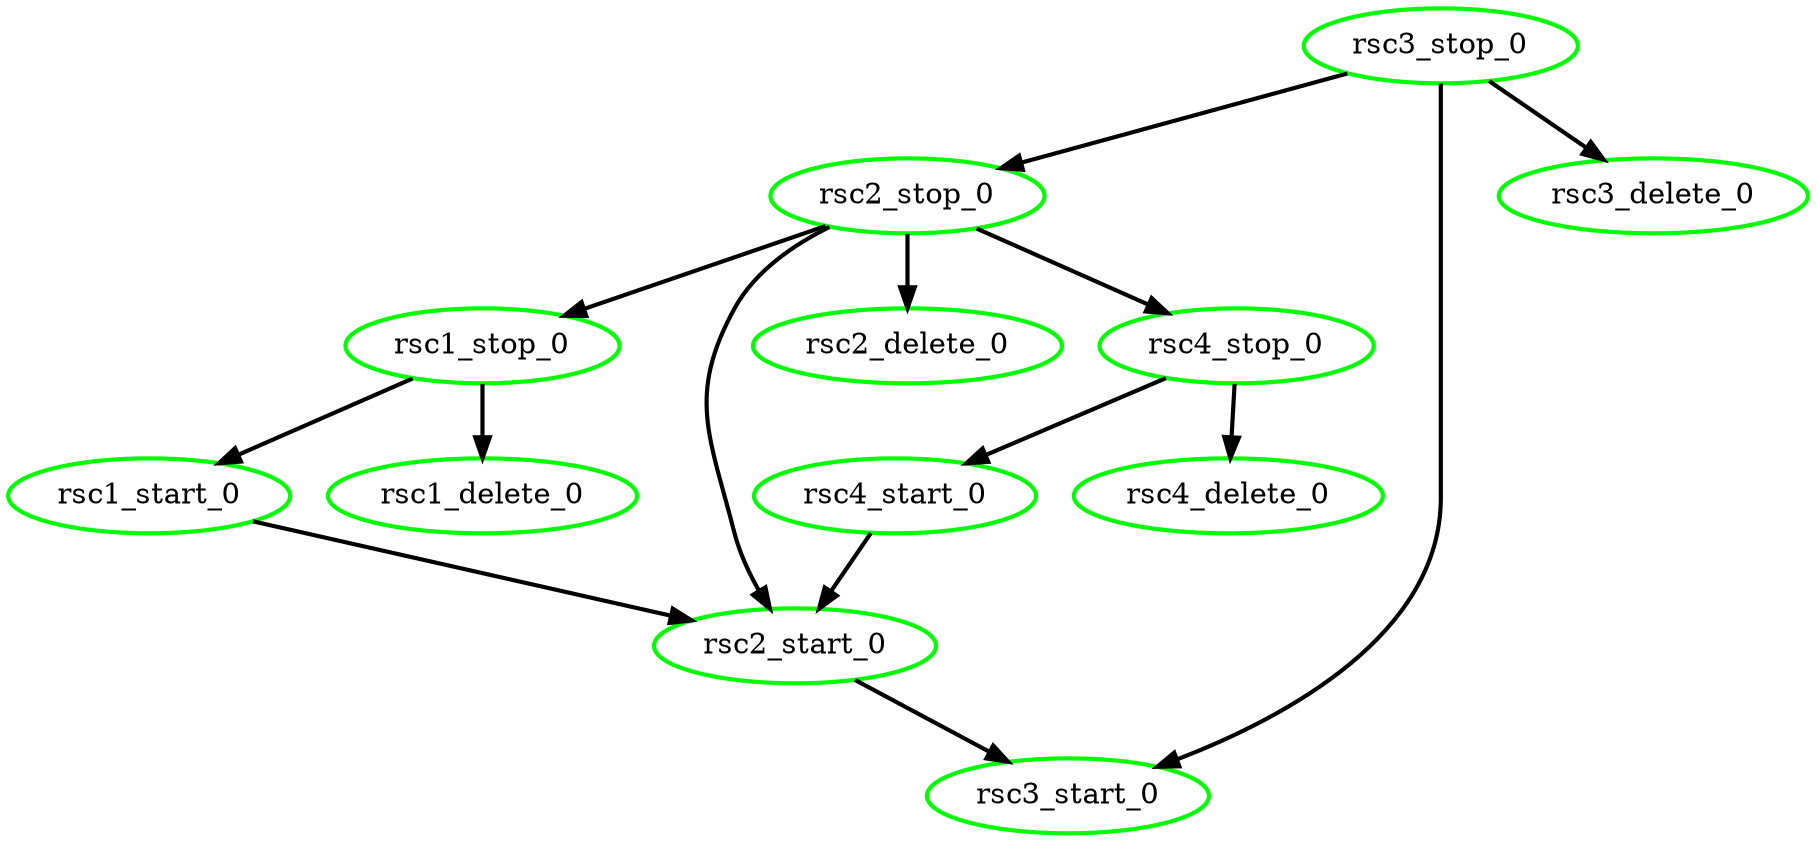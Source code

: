 digraph "g" {
	size = "30,30"
"rsc1_stop_0" [ tooltip="node1" style=bold color="green" fontcolor="black" ]
"rsc1_start_0" [ tooltip="node2" style=bold color="green" fontcolor="black" ]
"rsc1_delete_0" [ tooltip="node1" style=bold color="green" fontcolor="black" ]
"rsc2_stop_0" [ tooltip="node1" style=bold color="green" fontcolor="black" ]
"rsc2_start_0" [ tooltip="node2" style=bold color="green" fontcolor="black" ]
"rsc2_delete_0" [ tooltip="node1" style=bold color="green" fontcolor="black" ]
"rsc3_stop_0" [ tooltip="node1" style=bold color="green" fontcolor="black" ]
"rsc3_start_0" [ tooltip="node2" style=bold color="green" fontcolor="black" ]
"rsc3_delete_0" [ tooltip="node1" style=bold color="green" fontcolor="black" ]
"rsc4_stop_0" [ tooltip="node1" style=bold color="green" fontcolor="black" ]
"rsc4_start_0" [ tooltip="node2" style=bold color="green" fontcolor="black" ]
"rsc4_delete_0" [ tooltip="node1" style=bold color="green" fontcolor="black" ]
"rsc2_stop_0" -> "rsc1_stop_0" [ style = bold]
"rsc1_stop_0" -> "rsc1_start_0" [ style = bold]
"rsc1_stop_0" -> "rsc1_delete_0" [ style = bold]
"rsc3_stop_0" -> "rsc2_stop_0" [ style = bold]
"rsc1_start_0" -> "rsc2_start_0" [ style = bold]
"rsc2_stop_0" -> "rsc2_start_0" [ style = bold]
"rsc4_start_0" -> "rsc2_start_0" [ style = bold]
"rsc2_stop_0" -> "rsc2_delete_0" [ style = bold]
"rsc2_start_0" -> "rsc3_start_0" [ style = bold]
"rsc3_stop_0" -> "rsc3_start_0" [ style = bold]
"rsc3_stop_0" -> "rsc3_delete_0" [ style = bold]
"rsc2_stop_0" -> "rsc4_stop_0" [ style = bold]
"rsc4_stop_0" -> "rsc4_start_0" [ style = bold]
"rsc4_stop_0" -> "rsc4_delete_0" [ style = bold]
}
